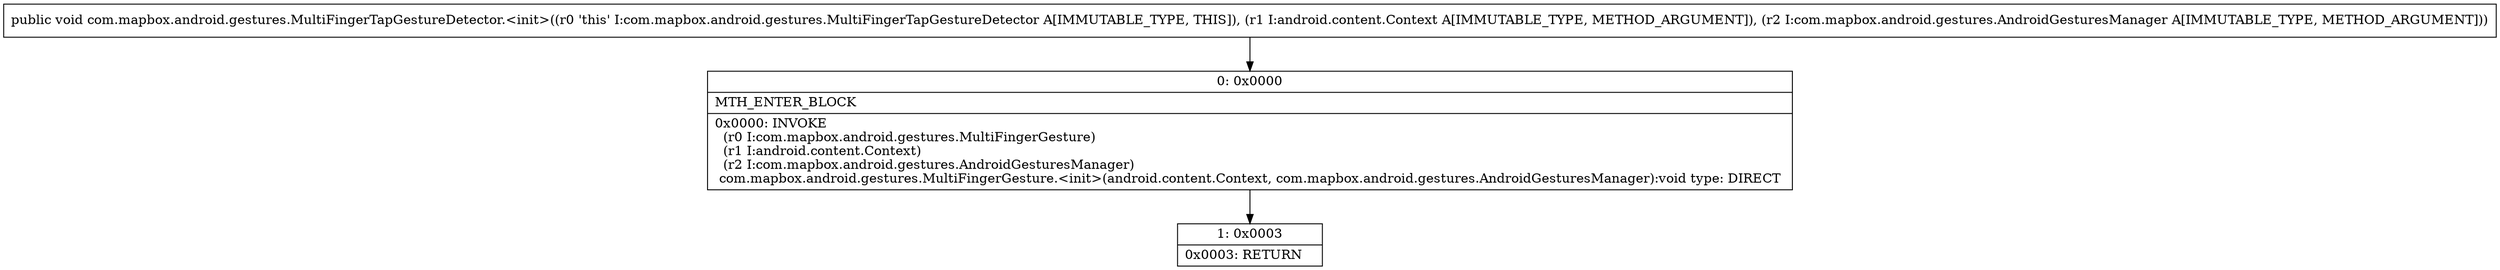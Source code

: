 digraph "CFG forcom.mapbox.android.gestures.MultiFingerTapGestureDetector.\<init\>(Landroid\/content\/Context;Lcom\/mapbox\/android\/gestures\/AndroidGesturesManager;)V" {
Node_0 [shape=record,label="{0\:\ 0x0000|MTH_ENTER_BLOCK\l|0x0000: INVOKE  \l  (r0 I:com.mapbox.android.gestures.MultiFingerGesture)\l  (r1 I:android.content.Context)\l  (r2 I:com.mapbox.android.gestures.AndroidGesturesManager)\l com.mapbox.android.gestures.MultiFingerGesture.\<init\>(android.content.Context, com.mapbox.android.gestures.AndroidGesturesManager):void type: DIRECT \l}"];
Node_1 [shape=record,label="{1\:\ 0x0003|0x0003: RETURN   \l}"];
MethodNode[shape=record,label="{public void com.mapbox.android.gestures.MultiFingerTapGestureDetector.\<init\>((r0 'this' I:com.mapbox.android.gestures.MultiFingerTapGestureDetector A[IMMUTABLE_TYPE, THIS]), (r1 I:android.content.Context A[IMMUTABLE_TYPE, METHOD_ARGUMENT]), (r2 I:com.mapbox.android.gestures.AndroidGesturesManager A[IMMUTABLE_TYPE, METHOD_ARGUMENT])) }"];
MethodNode -> Node_0;
Node_0 -> Node_1;
}

